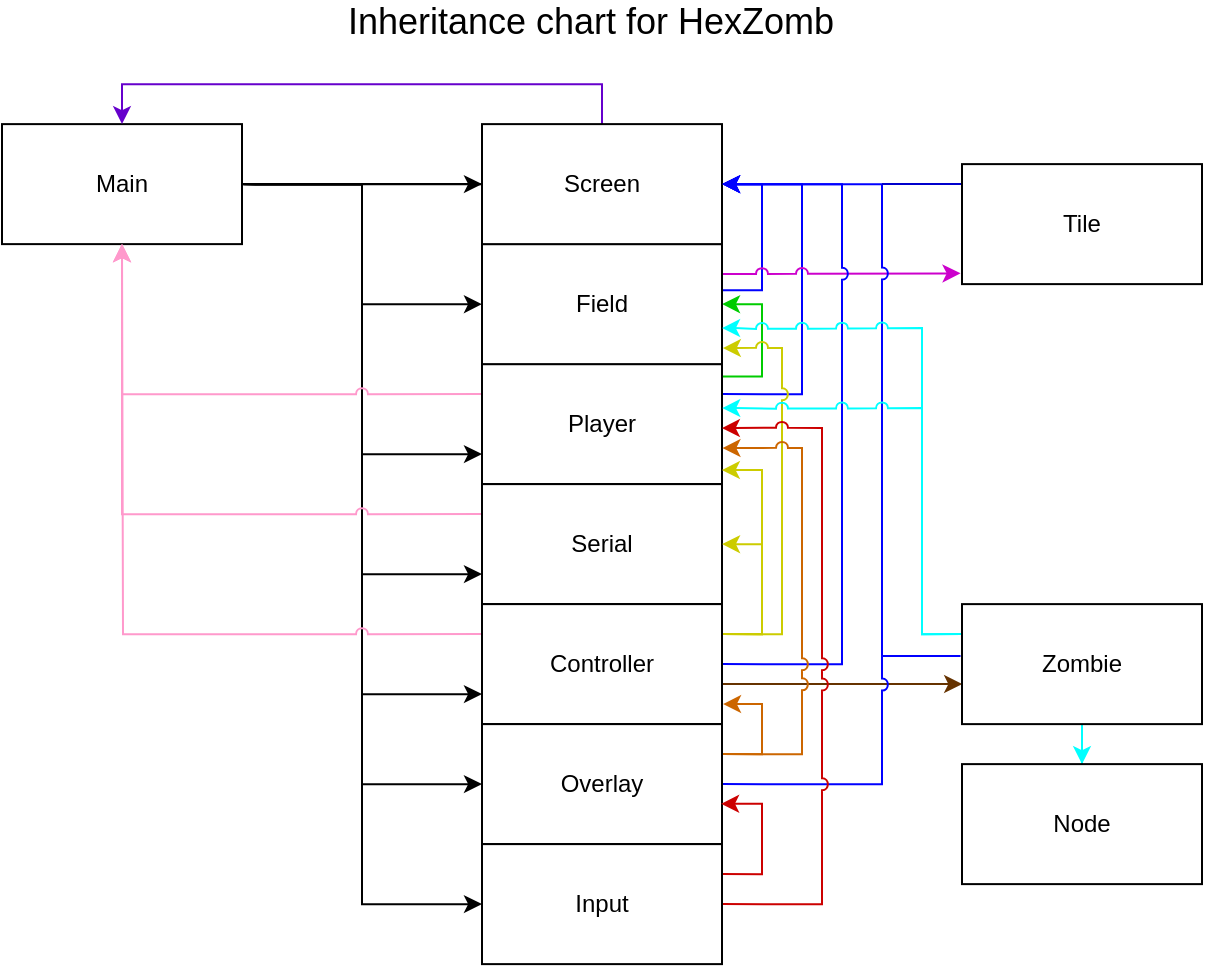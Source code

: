 <mxfile version="16.4.7" type="device"><diagram id="C5RBs43oDa-KdzZeNtuy" name="Page-1"><mxGraphModel dx="1422" dy="767" grid="1" gridSize="10" guides="1" tooltips="1" connect="1" arrows="1" fold="1" page="1" pageScale="1" pageWidth="827" pageHeight="1169" math="0" shadow="0"><root><mxCell id="WIyWlLk6GJQsqaUBKTNV-0"/><mxCell id="WIyWlLk6GJQsqaUBKTNV-1" parent="WIyWlLk6GJQsqaUBKTNV-0"/><mxCell id="9vyl4SnkRHMlDDWSs-s4-8" value="" style="edgeStyle=orthogonalEdgeStyle;rounded=0;orthogonalLoop=1;jettySize=auto;html=1;" edge="1" parent="WIyWlLk6GJQsqaUBKTNV-1" source="9vyl4SnkRHMlDDWSs-s4-6" target="9vyl4SnkRHMlDDWSs-s4-7"><mxGeometry relative="1" as="geometry"/></mxCell><mxCell id="9vyl4SnkRHMlDDWSs-s4-10" value="" style="edgeStyle=orthogonalEdgeStyle;rounded=0;orthogonalLoop=1;jettySize=auto;html=1;" edge="1" parent="WIyWlLk6GJQsqaUBKTNV-1" source="9vyl4SnkRHMlDDWSs-s4-6" target="9vyl4SnkRHMlDDWSs-s4-9"><mxGeometry relative="1" as="geometry"/></mxCell><mxCell id="9vyl4SnkRHMlDDWSs-s4-14" value="" style="edgeStyle=orthogonalEdgeStyle;rounded=0;orthogonalLoop=1;jettySize=auto;html=1;" edge="1" parent="WIyWlLk6GJQsqaUBKTNV-1" source="9vyl4SnkRHMlDDWSs-s4-6" target="9vyl4SnkRHMlDDWSs-s4-13"><mxGeometry relative="1" as="geometry"/></mxCell><mxCell id="9vyl4SnkRHMlDDWSs-s4-15" style="edgeStyle=orthogonalEdgeStyle;rounded=0;orthogonalLoop=1;jettySize=auto;html=1;exitX=1;exitY=0.5;exitDx=0;exitDy=0;entryX=0;entryY=0.75;entryDx=0;entryDy=0;" edge="1" parent="WIyWlLk6GJQsqaUBKTNV-1" source="9vyl4SnkRHMlDDWSs-s4-6" target="9vyl4SnkRHMlDDWSs-s4-7"><mxGeometry relative="1" as="geometry"/></mxCell><mxCell id="9vyl4SnkRHMlDDWSs-s4-20" style="edgeStyle=orthogonalEdgeStyle;rounded=0;orthogonalLoop=1;jettySize=auto;html=1;exitX=1;exitY=0.5;exitDx=0;exitDy=0;entryX=0;entryY=0.75;entryDx=0;entryDy=0;" edge="1" parent="WIyWlLk6GJQsqaUBKTNV-1" source="9vyl4SnkRHMlDDWSs-s4-6" target="9vyl4SnkRHMlDDWSs-s4-17"><mxGeometry relative="1" as="geometry"/></mxCell><mxCell id="9vyl4SnkRHMlDDWSs-s4-21" style="edgeStyle=orthogonalEdgeStyle;rounded=0;orthogonalLoop=1;jettySize=auto;html=1;exitX=1;exitY=0.5;exitDx=0;exitDy=0;entryX=0;entryY=0.5;entryDx=0;entryDy=0;" edge="1" parent="WIyWlLk6GJQsqaUBKTNV-1" source="9vyl4SnkRHMlDDWSs-s4-6" target="9vyl4SnkRHMlDDWSs-s4-18"><mxGeometry relative="1" as="geometry"/></mxCell><mxCell id="9vyl4SnkRHMlDDWSs-s4-22" style="edgeStyle=orthogonalEdgeStyle;rounded=0;orthogonalLoop=1;jettySize=auto;html=1;exitX=1;exitY=0.5;exitDx=0;exitDy=0;entryX=0;entryY=0.75;entryDx=0;entryDy=0;" edge="1" parent="WIyWlLk6GJQsqaUBKTNV-1" source="9vyl4SnkRHMlDDWSs-s4-6" target="9vyl4SnkRHMlDDWSs-s4-16"><mxGeometry relative="1" as="geometry"/></mxCell><mxCell id="9vyl4SnkRHMlDDWSs-s4-23" style="edgeStyle=orthogonalEdgeStyle;rounded=0;orthogonalLoop=1;jettySize=auto;html=1;exitX=1;exitY=0.5;exitDx=0;exitDy=0;entryX=0;entryY=0.5;entryDx=0;entryDy=0;" edge="1" parent="WIyWlLk6GJQsqaUBKTNV-1" source="9vyl4SnkRHMlDDWSs-s4-6" target="9vyl4SnkRHMlDDWSs-s4-19"><mxGeometry relative="1" as="geometry"><mxPoint x="300" y="470" as="targetPoint"/><Array as="points"><mxPoint x="300" y="110"/><mxPoint x="300" y="470"/></Array></mxGeometry></mxCell><mxCell id="9vyl4SnkRHMlDDWSs-s4-6" value="Main" style="rounded=0;whiteSpace=wrap;html=1;" vertex="1" parent="WIyWlLk6GJQsqaUBKTNV-1"><mxGeometry x="120" y="80.06" width="120" height="60" as="geometry"/></mxCell><mxCell id="9vyl4SnkRHMlDDWSs-s4-33" style="edgeStyle=orthogonalEdgeStyle;rounded=0;orthogonalLoop=1;jettySize=auto;html=1;exitX=1;exitY=0.25;exitDx=0;exitDy=0;entryX=1;entryY=0.5;entryDx=0;entryDy=0;strokeColor=#0000FF;" edge="1" parent="WIyWlLk6GJQsqaUBKTNV-1" source="9vyl4SnkRHMlDDWSs-s4-7" target="9vyl4SnkRHMlDDWSs-s4-13"><mxGeometry relative="1" as="geometry"><mxPoint x="530" y="110.06" as="targetPoint"/><Array as="points"><mxPoint x="520" y="215.06"/><mxPoint x="520" y="110.06"/></Array></mxGeometry></mxCell><mxCell id="9vyl4SnkRHMlDDWSs-s4-39" style="edgeStyle=orthogonalEdgeStyle;rounded=0;orthogonalLoop=1;jettySize=auto;html=1;exitX=0.999;exitY=0.104;exitDx=0;exitDy=0;strokeColor=#00CC00;entryX=1;entryY=0.5;entryDx=0;entryDy=0;exitPerimeter=0;" edge="1" parent="WIyWlLk6GJQsqaUBKTNV-1" source="9vyl4SnkRHMlDDWSs-s4-7" target="9vyl4SnkRHMlDDWSs-s4-9"><mxGeometry relative="1" as="geometry"><mxPoint x="510" y="180.06" as="targetPoint"/><Array as="points"><mxPoint x="500" y="206.06"/><mxPoint x="500" y="170.06"/></Array></mxGeometry></mxCell><mxCell id="9vyl4SnkRHMlDDWSs-s4-58" style="edgeStyle=orthogonalEdgeStyle;rounded=0;jumpStyle=arc;orthogonalLoop=1;jettySize=auto;html=1;exitX=0;exitY=0.25;exitDx=0;exitDy=0;fontSize=18;endArrow=classic;endFill=1;strokeColor=#FF99CC;entryX=0.5;entryY=1;entryDx=0;entryDy=0;" edge="1" parent="WIyWlLk6GJQsqaUBKTNV-1" source="9vyl4SnkRHMlDDWSs-s4-7" target="9vyl4SnkRHMlDDWSs-s4-6"><mxGeometry relative="1" as="geometry"><mxPoint x="260" y="120" as="targetPoint"/><Array as="points"><mxPoint x="180" y="215"/></Array></mxGeometry></mxCell><mxCell id="9vyl4SnkRHMlDDWSs-s4-7" value="Player" style="rounded=0;whiteSpace=wrap;html=1;" vertex="1" parent="WIyWlLk6GJQsqaUBKTNV-1"><mxGeometry x="360" y="200.06" width="120" height="60" as="geometry"/></mxCell><mxCell id="9vyl4SnkRHMlDDWSs-s4-32" style="edgeStyle=orthogonalEdgeStyle;rounded=0;orthogonalLoop=1;jettySize=auto;html=1;exitX=1.002;exitY=0.384;exitDx=0;exitDy=0;entryX=1;entryY=0.5;entryDx=0;entryDy=0;strokeColor=#0000FF;exitPerimeter=0;" edge="1" parent="WIyWlLk6GJQsqaUBKTNV-1" source="9vyl4SnkRHMlDDWSs-s4-9" target="9vyl4SnkRHMlDDWSs-s4-13"><mxGeometry relative="1" as="geometry"/></mxCell><mxCell id="9vyl4SnkRHMlDDWSs-s4-48" style="edgeStyle=orthogonalEdgeStyle;rounded=0;jumpStyle=arc;orthogonalLoop=1;jettySize=auto;html=1;exitX=1;exitY=0.25;exitDx=0;exitDy=0;entryX=-0.006;entryY=0.91;entryDx=0;entryDy=0;strokeColor=#CC00CC;entryPerimeter=0;" edge="1" parent="WIyWlLk6GJQsqaUBKTNV-1" source="9vyl4SnkRHMlDDWSs-s4-9" target="9vyl4SnkRHMlDDWSs-s4-25"><mxGeometry relative="1" as="geometry"/></mxCell><mxCell id="9vyl4SnkRHMlDDWSs-s4-9" value="Field" style="rounded=0;whiteSpace=wrap;html=1;" vertex="1" parent="WIyWlLk6GJQsqaUBKTNV-1"><mxGeometry x="360" y="140.06" width="120" height="60" as="geometry"/></mxCell><mxCell id="9vyl4SnkRHMlDDWSs-s4-24" style="edgeStyle=orthogonalEdgeStyle;rounded=0;orthogonalLoop=1;jettySize=auto;html=1;exitX=0.5;exitY=0;exitDx=0;exitDy=0;entryX=0.5;entryY=0;entryDx=0;entryDy=0;strokeColor=#6600CC;" edge="1" parent="WIyWlLk6GJQsqaUBKTNV-1" source="9vyl4SnkRHMlDDWSs-s4-13" target="9vyl4SnkRHMlDDWSs-s4-6"><mxGeometry relative="1" as="geometry"/></mxCell><mxCell id="9vyl4SnkRHMlDDWSs-s4-13" value="Screen" style="rounded=0;whiteSpace=wrap;html=1;" vertex="1" parent="WIyWlLk6GJQsqaUBKTNV-1"><mxGeometry x="360" y="80.06" width="120" height="60" as="geometry"/></mxCell><mxCell id="9vyl4SnkRHMlDDWSs-s4-59" style="edgeStyle=orthogonalEdgeStyle;rounded=0;jumpStyle=arc;orthogonalLoop=1;jettySize=auto;html=1;exitX=0;exitY=0.25;exitDx=0;exitDy=0;entryX=0.5;entryY=1;entryDx=0;entryDy=0;fontSize=18;endArrow=classic;endFill=1;strokeColor=#FF99CC;" edge="1" parent="WIyWlLk6GJQsqaUBKTNV-1" source="9vyl4SnkRHMlDDWSs-s4-16" target="9vyl4SnkRHMlDDWSs-s4-6"><mxGeometry relative="1" as="geometry"/></mxCell><mxCell id="9vyl4SnkRHMlDDWSs-s4-16" value="Serial" style="rounded=0;whiteSpace=wrap;html=1;" vertex="1" parent="WIyWlLk6GJQsqaUBKTNV-1"><mxGeometry x="360" y="260.06" width="120" height="60" as="geometry"/></mxCell><mxCell id="9vyl4SnkRHMlDDWSs-s4-35" style="edgeStyle=orthogonalEdgeStyle;rounded=0;orthogonalLoop=1;jettySize=auto;html=1;exitX=1;exitY=0.5;exitDx=0;exitDy=0;entryX=1;entryY=0.5;entryDx=0;entryDy=0;strokeColor=#0000FF;jumpStyle=arc;" edge="1" parent="WIyWlLk6GJQsqaUBKTNV-1" source="9vyl4SnkRHMlDDWSs-s4-17" target="9vyl4SnkRHMlDDWSs-s4-13"><mxGeometry relative="1" as="geometry"><mxPoint x="490" y="110.06" as="targetPoint"/><Array as="points"><mxPoint x="540" y="350.06"/><mxPoint x="540" y="110.06"/></Array></mxGeometry></mxCell><mxCell id="9vyl4SnkRHMlDDWSs-s4-40" style="edgeStyle=orthogonalEdgeStyle;rounded=0;orthogonalLoop=1;jettySize=auto;html=1;exitX=1;exitY=0.25;exitDx=0;exitDy=0;entryX=1;entryY=0.5;entryDx=0;entryDy=0;strokeColor=#CCCC00;" edge="1" parent="WIyWlLk6GJQsqaUBKTNV-1" source="9vyl4SnkRHMlDDWSs-s4-17" target="9vyl4SnkRHMlDDWSs-s4-16"><mxGeometry relative="1" as="geometry"><Array as="points"><mxPoint x="500" y="335.06"/><mxPoint x="500" y="290.06"/></Array></mxGeometry></mxCell><mxCell id="9vyl4SnkRHMlDDWSs-s4-41" style="edgeStyle=orthogonalEdgeStyle;rounded=0;orthogonalLoop=1;jettySize=auto;html=1;exitX=1;exitY=0.25;exitDx=0;exitDy=0;entryX=0.999;entryY=0.88;entryDx=0;entryDy=0;strokeColor=#CCCC00;entryPerimeter=0;" edge="1" parent="WIyWlLk6GJQsqaUBKTNV-1" source="9vyl4SnkRHMlDDWSs-s4-17" target="9vyl4SnkRHMlDDWSs-s4-7"><mxGeometry relative="1" as="geometry"><Array as="points"><mxPoint x="500" y="335.06"/><mxPoint x="500" y="253.06"/><mxPoint x="480" y="253.06"/></Array></mxGeometry></mxCell><mxCell id="9vyl4SnkRHMlDDWSs-s4-42" style="edgeStyle=orthogonalEdgeStyle;rounded=0;orthogonalLoop=1;jettySize=auto;html=1;exitX=1;exitY=0.25;exitDx=0;exitDy=0;entryX=1.003;entryY=0.86;entryDx=0;entryDy=0;entryPerimeter=0;strokeColor=#CCCC00;jumpStyle=arc;" edge="1" parent="WIyWlLk6GJQsqaUBKTNV-1" source="9vyl4SnkRHMlDDWSs-s4-17" target="9vyl4SnkRHMlDDWSs-s4-9"><mxGeometry relative="1" as="geometry"><Array as="points"><mxPoint x="510" y="335.06"/><mxPoint x="510" y="192.06"/><mxPoint x="480" y="192.06"/></Array></mxGeometry></mxCell><mxCell id="9vyl4SnkRHMlDDWSs-s4-50" style="edgeStyle=orthogonalEdgeStyle;rounded=0;jumpStyle=arc;orthogonalLoop=1;jettySize=auto;html=1;exitX=1;exitY=0.75;exitDx=0;exitDy=0;entryX=0.001;entryY=0.673;entryDx=0;entryDy=0;strokeColor=#663300;entryPerimeter=0;" edge="1" parent="WIyWlLk6GJQsqaUBKTNV-1" source="9vyl4SnkRHMlDDWSs-s4-17" target="9vyl4SnkRHMlDDWSs-s4-49"><mxGeometry relative="1" as="geometry"><Array as="points"><mxPoint x="480" y="360.06"/><mxPoint x="600" y="360.06"/></Array></mxGeometry></mxCell><mxCell id="9vyl4SnkRHMlDDWSs-s4-61" style="edgeStyle=orthogonalEdgeStyle;rounded=0;jumpStyle=arc;orthogonalLoop=1;jettySize=auto;html=1;exitX=0;exitY=0.25;exitDx=0;exitDy=0;fontSize=18;endArrow=classic;endFill=1;strokeColor=#FF99CC;" edge="1" parent="WIyWlLk6GJQsqaUBKTNV-1" source="9vyl4SnkRHMlDDWSs-s4-17"><mxGeometry relative="1" as="geometry"><mxPoint x="180" y="140" as="targetPoint"/></mxGeometry></mxCell><mxCell id="9vyl4SnkRHMlDDWSs-s4-17" value="&lt;div&gt;Controller&lt;/div&gt;" style="rounded=0;whiteSpace=wrap;html=1;" vertex="1" parent="WIyWlLk6GJQsqaUBKTNV-1"><mxGeometry x="360" y="320.06" width="120" height="60" as="geometry"/></mxCell><mxCell id="9vyl4SnkRHMlDDWSs-s4-36" style="edgeStyle=orthogonalEdgeStyle;rounded=0;orthogonalLoop=1;jettySize=auto;html=1;exitX=1;exitY=0.5;exitDx=0;exitDy=0;entryX=1;entryY=0.5;entryDx=0;entryDy=0;strokeColor=#0000FF;jumpStyle=arc;" edge="1" parent="WIyWlLk6GJQsqaUBKTNV-1" source="9vyl4SnkRHMlDDWSs-s4-18" target="9vyl4SnkRHMlDDWSs-s4-13"><mxGeometry relative="1" as="geometry"><mxPoint x="560" y="110.06" as="targetPoint"/><Array as="points"><mxPoint x="560" y="410.06"/><mxPoint x="560" y="110.06"/></Array></mxGeometry></mxCell><mxCell id="9vyl4SnkRHMlDDWSs-s4-43" style="edgeStyle=orthogonalEdgeStyle;rounded=0;orthogonalLoop=1;jettySize=auto;html=1;exitX=1;exitY=0.25;exitDx=0;exitDy=0;strokeColor=#CC6600;entryX=1.004;entryY=0.841;entryDx=0;entryDy=0;entryPerimeter=0;" edge="1" parent="WIyWlLk6GJQsqaUBKTNV-1" source="9vyl4SnkRHMlDDWSs-s4-18" target="9vyl4SnkRHMlDDWSs-s4-17"><mxGeometry relative="1" as="geometry"><mxPoint x="500" y="360.06" as="targetPoint"/><Array as="points"><mxPoint x="500" y="395.06"/><mxPoint x="500" y="370.06"/><mxPoint x="481" y="370.06"/></Array></mxGeometry></mxCell><mxCell id="9vyl4SnkRHMlDDWSs-s4-44" style="edgeStyle=orthogonalEdgeStyle;rounded=0;orthogonalLoop=1;jettySize=auto;html=1;exitX=1;exitY=0.25;exitDx=0;exitDy=0;entryX=1.002;entryY=0.694;entryDx=0;entryDy=0;strokeColor=#CC6600;jumpStyle=arc;entryPerimeter=0;" edge="1" parent="WIyWlLk6GJQsqaUBKTNV-1" source="9vyl4SnkRHMlDDWSs-s4-18" target="9vyl4SnkRHMlDDWSs-s4-7"><mxGeometry relative="1" as="geometry"><Array as="points"><mxPoint x="520" y="395.06"/><mxPoint x="520" y="242.06"/><mxPoint x="480" y="242.06"/></Array></mxGeometry></mxCell><mxCell id="9vyl4SnkRHMlDDWSs-s4-18" value="Overlay" style="rounded=0;whiteSpace=wrap;html=1;" vertex="1" parent="WIyWlLk6GJQsqaUBKTNV-1"><mxGeometry x="360" y="380.06" width="120" height="60" as="geometry"/></mxCell><mxCell id="9vyl4SnkRHMlDDWSs-s4-45" style="edgeStyle=orthogonalEdgeStyle;rounded=0;orthogonalLoop=1;jettySize=auto;html=1;exitX=1;exitY=0.25;exitDx=0;exitDy=0;strokeColor=#CC0000;entryX=0.996;entryY=0.664;entryDx=0;entryDy=0;entryPerimeter=0;" edge="1" parent="WIyWlLk6GJQsqaUBKTNV-1" target="9vyl4SnkRHMlDDWSs-s4-18"><mxGeometry relative="1" as="geometry"><mxPoint x="500" y="420.06" as="targetPoint"/><mxPoint x="480.0" y="455.06" as="sourcePoint"/><Array as="points"><mxPoint x="500" y="455.06"/><mxPoint x="500" y="420.06"/></Array></mxGeometry></mxCell><mxCell id="9vyl4SnkRHMlDDWSs-s4-47" style="edgeStyle=orthogonalEdgeStyle;rounded=0;orthogonalLoop=1;jettySize=auto;html=1;exitX=1;exitY=0.5;exitDx=0;exitDy=0;strokeColor=#CC0000;jumpStyle=arc;entryX=0.999;entryY=0.526;entryDx=0;entryDy=0;entryPerimeter=0;" edge="1" parent="WIyWlLk6GJQsqaUBKTNV-1" target="9vyl4SnkRHMlDDWSs-s4-7"><mxGeometry relative="1" as="geometry"><mxPoint x="480" y="235.06" as="targetPoint"/><mxPoint x="480.0" y="470.06" as="sourcePoint"/><Array as="points"><mxPoint x="530" y="470.06"/><mxPoint x="530" y="232.06"/><mxPoint x="480" y="232.06"/></Array></mxGeometry></mxCell><mxCell id="9vyl4SnkRHMlDDWSs-s4-19" value="Input" style="rounded=0;whiteSpace=wrap;html=1;" vertex="1" parent="WIyWlLk6GJQsqaUBKTNV-1"><mxGeometry x="360" y="440.06" width="120" height="60" as="geometry"/></mxCell><mxCell id="9vyl4SnkRHMlDDWSs-s4-53" style="edgeStyle=orthogonalEdgeStyle;rounded=0;jumpStyle=arc;orthogonalLoop=1;jettySize=auto;html=1;exitX=0;exitY=0;exitDx=0;exitDy=0;endArrow=none;endFill=0;strokeColor=#0000CC;" edge="1" parent="WIyWlLk6GJQsqaUBKTNV-1" source="9vyl4SnkRHMlDDWSs-s4-25"><mxGeometry relative="1" as="geometry"><mxPoint x="560" y="110.06" as="targetPoint"/><Array as="points"><mxPoint x="590" y="110.06"/><mxPoint x="590" y="110.06"/></Array></mxGeometry></mxCell><mxCell id="9vyl4SnkRHMlDDWSs-s4-25" value="Tile" style="rounded=0;whiteSpace=wrap;html=1;" vertex="1" parent="WIyWlLk6GJQsqaUBKTNV-1"><mxGeometry x="600" y="100.06" width="120" height="60" as="geometry"/></mxCell><mxCell id="9vyl4SnkRHMlDDWSs-s4-51" style="edgeStyle=orthogonalEdgeStyle;rounded=0;jumpStyle=arc;orthogonalLoop=1;jettySize=auto;html=1;exitX=-0.006;exitY=0.433;exitDx=0;exitDy=0;strokeColor=#0000FF;endArrow=none;endFill=0;exitPerimeter=0;" edge="1" parent="WIyWlLk6GJQsqaUBKTNV-1" source="9vyl4SnkRHMlDDWSs-s4-49"><mxGeometry relative="1" as="geometry"><mxPoint x="560" y="335.094" as="targetPoint"/><Array as="points"><mxPoint x="560" y="346.06"/></Array></mxGeometry></mxCell><mxCell id="9vyl4SnkRHMlDDWSs-s4-52" style="edgeStyle=orthogonalEdgeStyle;rounded=0;jumpStyle=arc;orthogonalLoop=1;jettySize=auto;html=1;exitX=0;exitY=0.25;exitDx=0;exitDy=0;endArrow=classic;endFill=1;strokeColor=#00FFFF;entryX=1;entryY=0.708;entryDx=0;entryDy=0;entryPerimeter=0;" edge="1" parent="WIyWlLk6GJQsqaUBKTNV-1" source="9vyl4SnkRHMlDDWSs-s4-49" target="9vyl4SnkRHMlDDWSs-s4-9"><mxGeometry relative="1" as="geometry"><mxPoint x="480" y="181.06" as="targetPoint"/><Array as="points"><mxPoint x="580" y="335.06"/><mxPoint x="580" y="182.06"/><mxPoint x="480" y="182.06"/></Array></mxGeometry></mxCell><mxCell id="9vyl4SnkRHMlDDWSs-s4-54" style="edgeStyle=orthogonalEdgeStyle;rounded=0;jumpStyle=arc;orthogonalLoop=1;jettySize=auto;html=1;exitX=0;exitY=0.25;exitDx=0;exitDy=0;endArrow=classic;endFill=1;strokeColor=#00FFFF;entryX=1.001;entryY=0.373;entryDx=0;entryDy=0;entryPerimeter=0;" edge="1" parent="WIyWlLk6GJQsqaUBKTNV-1" source="9vyl4SnkRHMlDDWSs-s4-49" target="9vyl4SnkRHMlDDWSs-s4-7"><mxGeometry relative="1" as="geometry"><mxPoint x="570" y="220.06" as="targetPoint"/><Array as="points"><mxPoint x="580" y="335.06"/><mxPoint x="580" y="222.06"/><mxPoint x="480" y="222.06"/></Array></mxGeometry></mxCell><mxCell id="9vyl4SnkRHMlDDWSs-s4-56" value="" style="edgeStyle=orthogonalEdgeStyle;rounded=0;jumpStyle=arc;orthogonalLoop=1;jettySize=auto;html=1;endArrow=classic;endFill=1;strokeColor=#00FFFF;" edge="1" parent="WIyWlLk6GJQsqaUBKTNV-1" source="9vyl4SnkRHMlDDWSs-s4-49" target="9vyl4SnkRHMlDDWSs-s4-55"><mxGeometry relative="1" as="geometry"/></mxCell><mxCell id="9vyl4SnkRHMlDDWSs-s4-49" value="&lt;div&gt;Zombie&lt;/div&gt;" style="rounded=0;whiteSpace=wrap;html=1;" vertex="1" parent="WIyWlLk6GJQsqaUBKTNV-1"><mxGeometry x="600" y="320.06" width="120" height="60" as="geometry"/></mxCell><mxCell id="9vyl4SnkRHMlDDWSs-s4-55" value="Node" style="rounded=0;whiteSpace=wrap;html=1;" vertex="1" parent="WIyWlLk6GJQsqaUBKTNV-1"><mxGeometry x="600" y="400.06" width="120" height="60" as="geometry"/></mxCell><mxCell id="9vyl4SnkRHMlDDWSs-s4-57" value="&lt;font style=&quot;font-size: 18px&quot;&gt;Inheritance chart for HexZomb&lt;/font&gt;" style="text;html=1;align=center;verticalAlign=middle;resizable=0;points=[];autosize=1;strokeColor=none;fillColor=none;" vertex="1" parent="WIyWlLk6GJQsqaUBKTNV-1"><mxGeometry x="284" y="19" width="260" height="20" as="geometry"/></mxCell></root></mxGraphModel></diagram></mxfile>